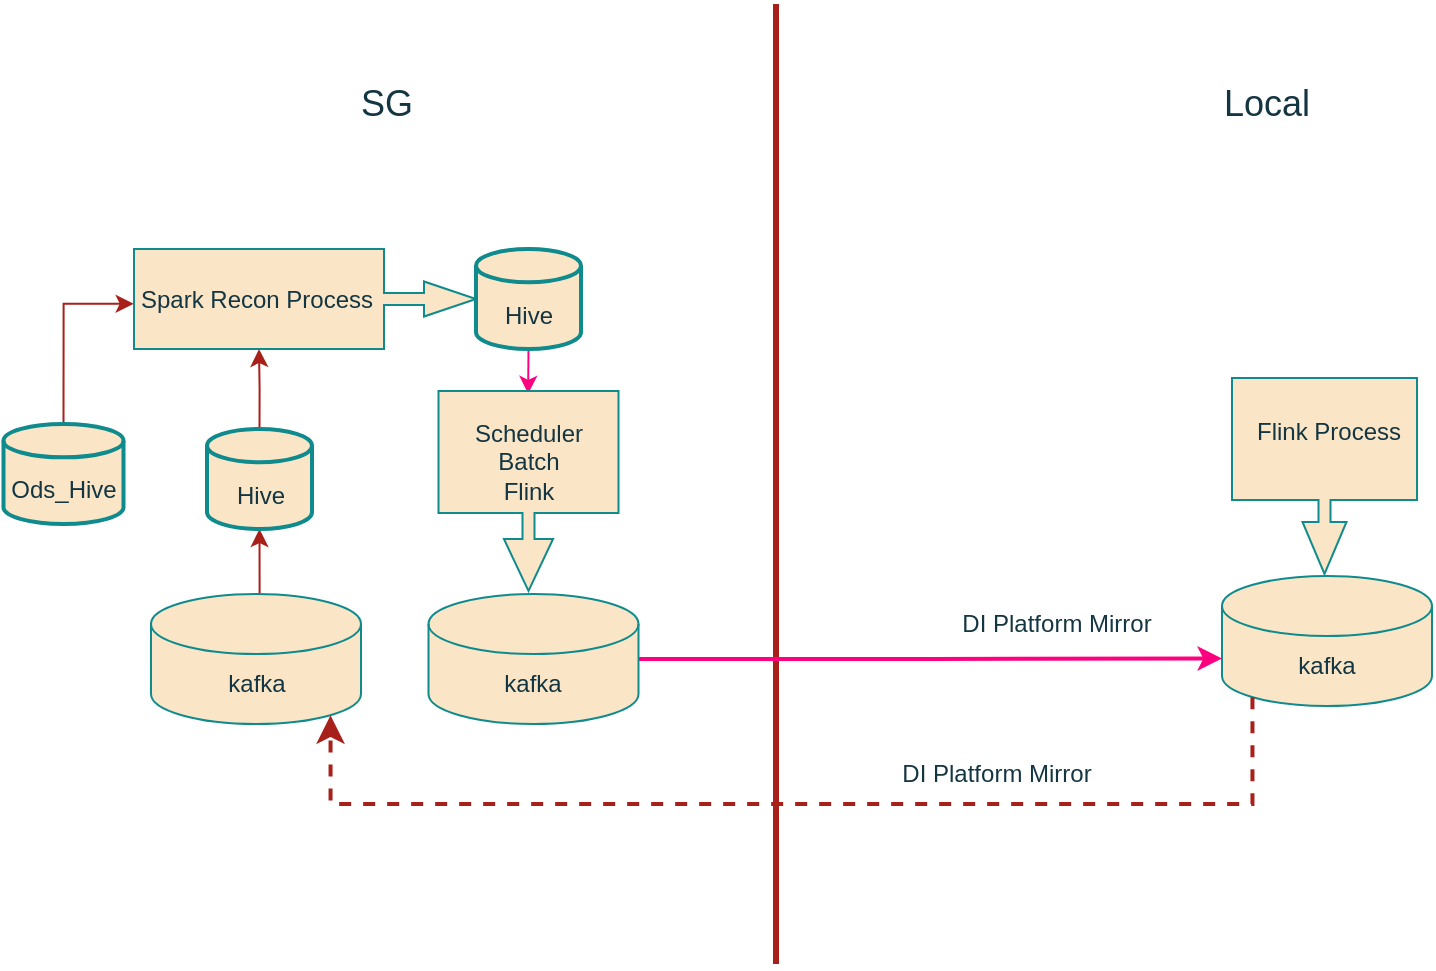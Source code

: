 <mxfile version="21.3.8" type="github">
  <diagram name="第 1 页" id="r6NgxxDx4FX8XlKe3o4B">
    <mxGraphModel dx="857" dy="481" grid="1" gridSize="10" guides="1" tooltips="1" connect="1" arrows="1" fold="1" page="1" pageScale="1" pageWidth="827" pageHeight="1169" math="0" shadow="0">
      <root>
        <mxCell id="0" />
        <mxCell id="1" parent="0" />
        <mxCell id="mS5nCHfiMcPe9HGHpt-i-1" value="kafka" style="shape=cylinder3;whiteSpace=wrap;html=1;boundedLbl=1;backgroundOutline=1;size=15;rotation=0;labelBackgroundColor=none;fillColor=#FAE5C7;strokeColor=#0F8B8D;fontColor=#143642;" vertex="1" parent="1">
          <mxGeometry x="623" y="446" width="105" height="65" as="geometry" />
        </mxCell>
        <mxCell id="mS5nCHfiMcPe9HGHpt-i-13" style="edgeStyle=orthogonalEdgeStyle;rounded=0;orthogonalLoop=1;jettySize=auto;html=1;exitX=0.5;exitY=0;exitDx=0;exitDy=0;exitPerimeter=0;entryX=0.5;entryY=1;entryDx=0;entryDy=0;entryPerimeter=0;strokeColor=#A8201A;fontColor=#143642;fillColor=#FAE5C7;" edge="1" parent="1" source="mS5nCHfiMcPe9HGHpt-i-2" target="mS5nCHfiMcPe9HGHpt-i-3">
          <mxGeometry relative="1" as="geometry" />
        </mxCell>
        <mxCell id="mS5nCHfiMcPe9HGHpt-i-2" value="kafka" style="shape=cylinder3;whiteSpace=wrap;html=1;boundedLbl=1;backgroundOutline=1;size=15;rotation=0;labelBackgroundColor=none;fillColor=#FAE5C7;strokeColor=#0F8B8D;fontColor=#143642;" vertex="1" parent="1">
          <mxGeometry x="87.5" y="455" width="105" height="65" as="geometry" />
        </mxCell>
        <mxCell id="mS5nCHfiMcPe9HGHpt-i-46" style="edgeStyle=orthogonalEdgeStyle;rounded=0;orthogonalLoop=1;jettySize=auto;html=1;exitX=0.5;exitY=0;exitDx=0;exitDy=0;exitPerimeter=0;entryX=0;entryY=0;entryDx=62.5;entryDy=50;entryPerimeter=0;strokeColor=#A8201A;fontColor=#143642;fillColor=#FAE5C7;" edge="1" parent="1" source="mS5nCHfiMcPe9HGHpt-i-3" target="mS5nCHfiMcPe9HGHpt-i-15">
          <mxGeometry relative="1" as="geometry" />
        </mxCell>
        <mxCell id="mS5nCHfiMcPe9HGHpt-i-3" value="&lt;br&gt;Hive" style="strokeWidth=2;html=1;shape=mxgraph.flowchart.database;whiteSpace=wrap;labelBackgroundColor=none;fillColor=#FAE5C7;strokeColor=#0F8B8D;fontColor=#143642;" vertex="1" parent="1">
          <mxGeometry x="115.5" y="372.5" width="52.5" height="50" as="geometry" />
        </mxCell>
        <mxCell id="mS5nCHfiMcPe9HGHpt-i-4" value="" style="endArrow=none;html=1;rounded=0;strokeWidth=3;strokeColor=#A8201A;labelBackgroundColor=none;fontColor=default;" edge="1" parent="1">
          <mxGeometry width="50" height="50" relative="1" as="geometry">
            <mxPoint x="400" y="640" as="sourcePoint" />
            <mxPoint x="400" y="160" as="targetPoint" />
          </mxGeometry>
        </mxCell>
        <mxCell id="mS5nCHfiMcPe9HGHpt-i-5" value="&lt;font style=&quot;font-size: 18px;&quot;&gt;Local&lt;/font&gt;" style="text;html=1;align=center;verticalAlign=middle;resizable=0;points=[];autosize=1;strokeColor=none;fillColor=none;labelBackgroundColor=none;fontColor=#143642;" vertex="1" parent="1">
          <mxGeometry x="610" y="190" width="70" height="40" as="geometry" />
        </mxCell>
        <mxCell id="mS5nCHfiMcPe9HGHpt-i-6" value="&lt;font style=&quot;font-size: 18px;&quot;&gt;SG&lt;/font&gt;" style="text;html=1;align=center;verticalAlign=middle;resizable=0;points=[];autosize=1;strokeColor=none;fillColor=none;labelBackgroundColor=none;fontColor=#143642;" vertex="1" parent="1">
          <mxGeometry x="180" y="190" width="50" height="40" as="geometry" />
        </mxCell>
        <mxCell id="mS5nCHfiMcPe9HGHpt-i-8" value="" style="edgeStyle=elbowEdgeStyle;elbow=horizontal;endArrow=classic;html=1;curved=0;rounded=0;endSize=8;startSize=8;exitX=0.145;exitY=1;exitDx=0;exitDy=-4.35;exitPerimeter=0;entryX=0.855;entryY=1;entryDx=0;entryDy=-4.35;entryPerimeter=0;dashed=1;strokeWidth=2;labelBackgroundColor=none;strokeColor=#A8201A;fontColor=default;" edge="1" parent="1" source="mS5nCHfiMcPe9HGHpt-i-1" target="mS5nCHfiMcPe9HGHpt-i-2">
          <mxGeometry width="50" height="50" relative="1" as="geometry">
            <mxPoint x="610" y="560" as="sourcePoint" />
            <mxPoint x="320" y="550" as="targetPoint" />
            <Array as="points">
              <mxPoint x="400" y="560" />
              <mxPoint x="460" y="530" />
            </Array>
          </mxGeometry>
        </mxCell>
        <mxCell id="mS5nCHfiMcPe9HGHpt-i-10" value="" style="html=1;shadow=0;dashed=0;align=center;verticalAlign=middle;shape=mxgraph.arrows2.calloutArrow;dy=3;dx=26;notch=61;arrowHead=8;strokeColor=#0F8B8D;fontColor=#143642;fillColor=#FAE5C7;rotation=90;" vertex="1" parent="1">
          <mxGeometry x="625.25" y="349.75" width="98" height="92.5" as="geometry" />
        </mxCell>
        <mxCell id="mS5nCHfiMcPe9HGHpt-i-11" value="Flink Process" style="text;html=1;align=center;verticalAlign=middle;resizable=0;points=[];autosize=1;strokeColor=none;fillColor=none;fontColor=#143642;" vertex="1" parent="1">
          <mxGeometry x="625.5" y="358.5" width="100" height="30" as="geometry" />
        </mxCell>
        <mxCell id="mS5nCHfiMcPe9HGHpt-i-12" value="DI Platform Mirror" style="text;html=1;align=center;verticalAlign=middle;resizable=0;points=[];autosize=1;strokeColor=none;fillColor=none;fontColor=#143642;" vertex="1" parent="1">
          <mxGeometry x="450" y="530" width="120" height="30" as="geometry" />
        </mxCell>
        <mxCell id="mS5nCHfiMcPe9HGHpt-i-40" style="edgeStyle=orthogonalEdgeStyle;rounded=0;orthogonalLoop=1;jettySize=auto;html=1;exitX=0.5;exitY=0;exitDx=0;exitDy=0;exitPerimeter=0;entryX=-0.001;entryY=0.548;entryDx=0;entryDy=0;entryPerimeter=0;strokeColor=#A8201A;fontColor=#143642;fillColor=#FAE5C7;" edge="1" parent="1" source="mS5nCHfiMcPe9HGHpt-i-14" target="mS5nCHfiMcPe9HGHpt-i-15">
          <mxGeometry relative="1" as="geometry" />
        </mxCell>
        <mxCell id="mS5nCHfiMcPe9HGHpt-i-14" value="&lt;br&gt;Ods_Hive" style="strokeWidth=2;html=1;shape=mxgraph.flowchart.database;whiteSpace=wrap;labelBackgroundColor=none;fillColor=#FAE5C7;strokeColor=#0F8B8D;fontColor=#143642;" vertex="1" parent="1">
          <mxGeometry x="13.75" y="370" width="60" height="50" as="geometry" />
        </mxCell>
        <mxCell id="mS5nCHfiMcPe9HGHpt-i-15" value="" style="html=1;shadow=0;dashed=0;align=center;verticalAlign=middle;shape=mxgraph.arrows2.calloutArrow;dy=3;dx=26;notch=125;arrowHead=5.76;strokeColor=#0F8B8D;fontColor=#143642;fillColor=#FAE5C7;rotation=0;" vertex="1" parent="1">
          <mxGeometry x="79" y="282.5" width="171" height="50" as="geometry" />
        </mxCell>
        <mxCell id="mS5nCHfiMcPe9HGHpt-i-16" value="Spark Recon Process" style="text;html=1;align=center;verticalAlign=middle;resizable=0;points=[];autosize=1;strokeColor=none;fillColor=none;fontColor=#143642;" vertex="1" parent="1">
          <mxGeometry x="70" y="292.5" width="140" height="30" as="geometry" />
        </mxCell>
        <mxCell id="mS5nCHfiMcPe9HGHpt-i-21" value="DI Platform Mirror" style="text;html=1;align=center;verticalAlign=middle;resizable=0;points=[];autosize=1;strokeColor=none;fillColor=none;fontColor=#143642;" vertex="1" parent="1">
          <mxGeometry x="480" y="455" width="120" height="30" as="geometry" />
        </mxCell>
        <mxCell id="mS5nCHfiMcPe9HGHpt-i-48" style="edgeStyle=orthogonalEdgeStyle;rounded=0;orthogonalLoop=1;jettySize=auto;html=1;exitX=0.5;exitY=1;exitDx=0;exitDy=0;exitPerimeter=0;entryX=0.014;entryY=0.502;entryDx=0;entryDy=0;entryPerimeter=0;strokeColor=#FF0080;fontColor=#143642;fillColor=#FAE5C7;" edge="1" parent="1" source="mS5nCHfiMcPe9HGHpt-i-38" target="mS5nCHfiMcPe9HGHpt-i-43">
          <mxGeometry relative="1" as="geometry" />
        </mxCell>
        <mxCell id="mS5nCHfiMcPe9HGHpt-i-38" value="&lt;br&gt;Hive" style="strokeWidth=2;html=1;shape=mxgraph.flowchart.database;whiteSpace=wrap;labelBackgroundColor=none;fillColor=#FAE5C7;strokeColor=#0F8B8D;fontColor=#143642;" vertex="1" parent="1">
          <mxGeometry x="250" y="282.5" width="52.5" height="50" as="geometry" />
        </mxCell>
        <mxCell id="mS5nCHfiMcPe9HGHpt-i-43" value="" style="html=1;shadow=0;dashed=0;align=center;verticalAlign=middle;shape=mxgraph.arrows2.calloutArrow;dy=3;dx=26;notch=61;arrowHead=9.27;strokeColor=#0F8B8D;fontColor=#143642;fillColor=#FAE5C7;rotation=90;" vertex="1" parent="1">
          <mxGeometry x="226.25" y="358.5" width="100" height="90" as="geometry" />
        </mxCell>
        <mxCell id="mS5nCHfiMcPe9HGHpt-i-44" value="Scheduler &lt;br&gt;Batch &lt;br&gt;Flink" style="text;html=1;align=center;verticalAlign=middle;resizable=0;points=[];autosize=1;strokeColor=none;fillColor=none;fontColor=#143642;" vertex="1" parent="1">
          <mxGeometry x="236.25" y="358.5" width="80" height="60" as="geometry" />
        </mxCell>
        <mxCell id="mS5nCHfiMcPe9HGHpt-i-47" style="edgeStyle=orthogonalEdgeStyle;rounded=0;orthogonalLoop=1;jettySize=auto;html=1;exitX=1;exitY=0.5;exitDx=0;exitDy=0;exitPerimeter=0;entryX=0;entryY=0;entryDx=0;entryDy=41.25;entryPerimeter=0;strokeColor=#FF0080;fontColor=#143642;fillColor=#FAE5C7;strokeWidth=2;" edge="1" parent="1" source="mS5nCHfiMcPe9HGHpt-i-45" target="mS5nCHfiMcPe9HGHpt-i-1">
          <mxGeometry relative="1" as="geometry" />
        </mxCell>
        <mxCell id="mS5nCHfiMcPe9HGHpt-i-45" value="kafka" style="shape=cylinder3;whiteSpace=wrap;html=1;boundedLbl=1;backgroundOutline=1;size=15;rotation=0;labelBackgroundColor=none;fillColor=#FAE5C7;strokeColor=#0F8B8D;fontColor=#143642;" vertex="1" parent="1">
          <mxGeometry x="226.25" y="455" width="105" height="65" as="geometry" />
        </mxCell>
      </root>
    </mxGraphModel>
  </diagram>
</mxfile>
